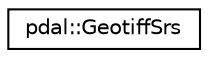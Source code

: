 digraph "Graphical Class Hierarchy"
{
  edge [fontname="Helvetica",fontsize="10",labelfontname="Helvetica",labelfontsize="10"];
  node [fontname="Helvetica",fontsize="10",shape=record];
  rankdir="LR";
  Node1 [label="pdal::GeotiffSrs",height=0.2,width=0.4,color="black", fillcolor="white", style="filled",URL="$classpdal_1_1GeotiffSrs.html"];
}

